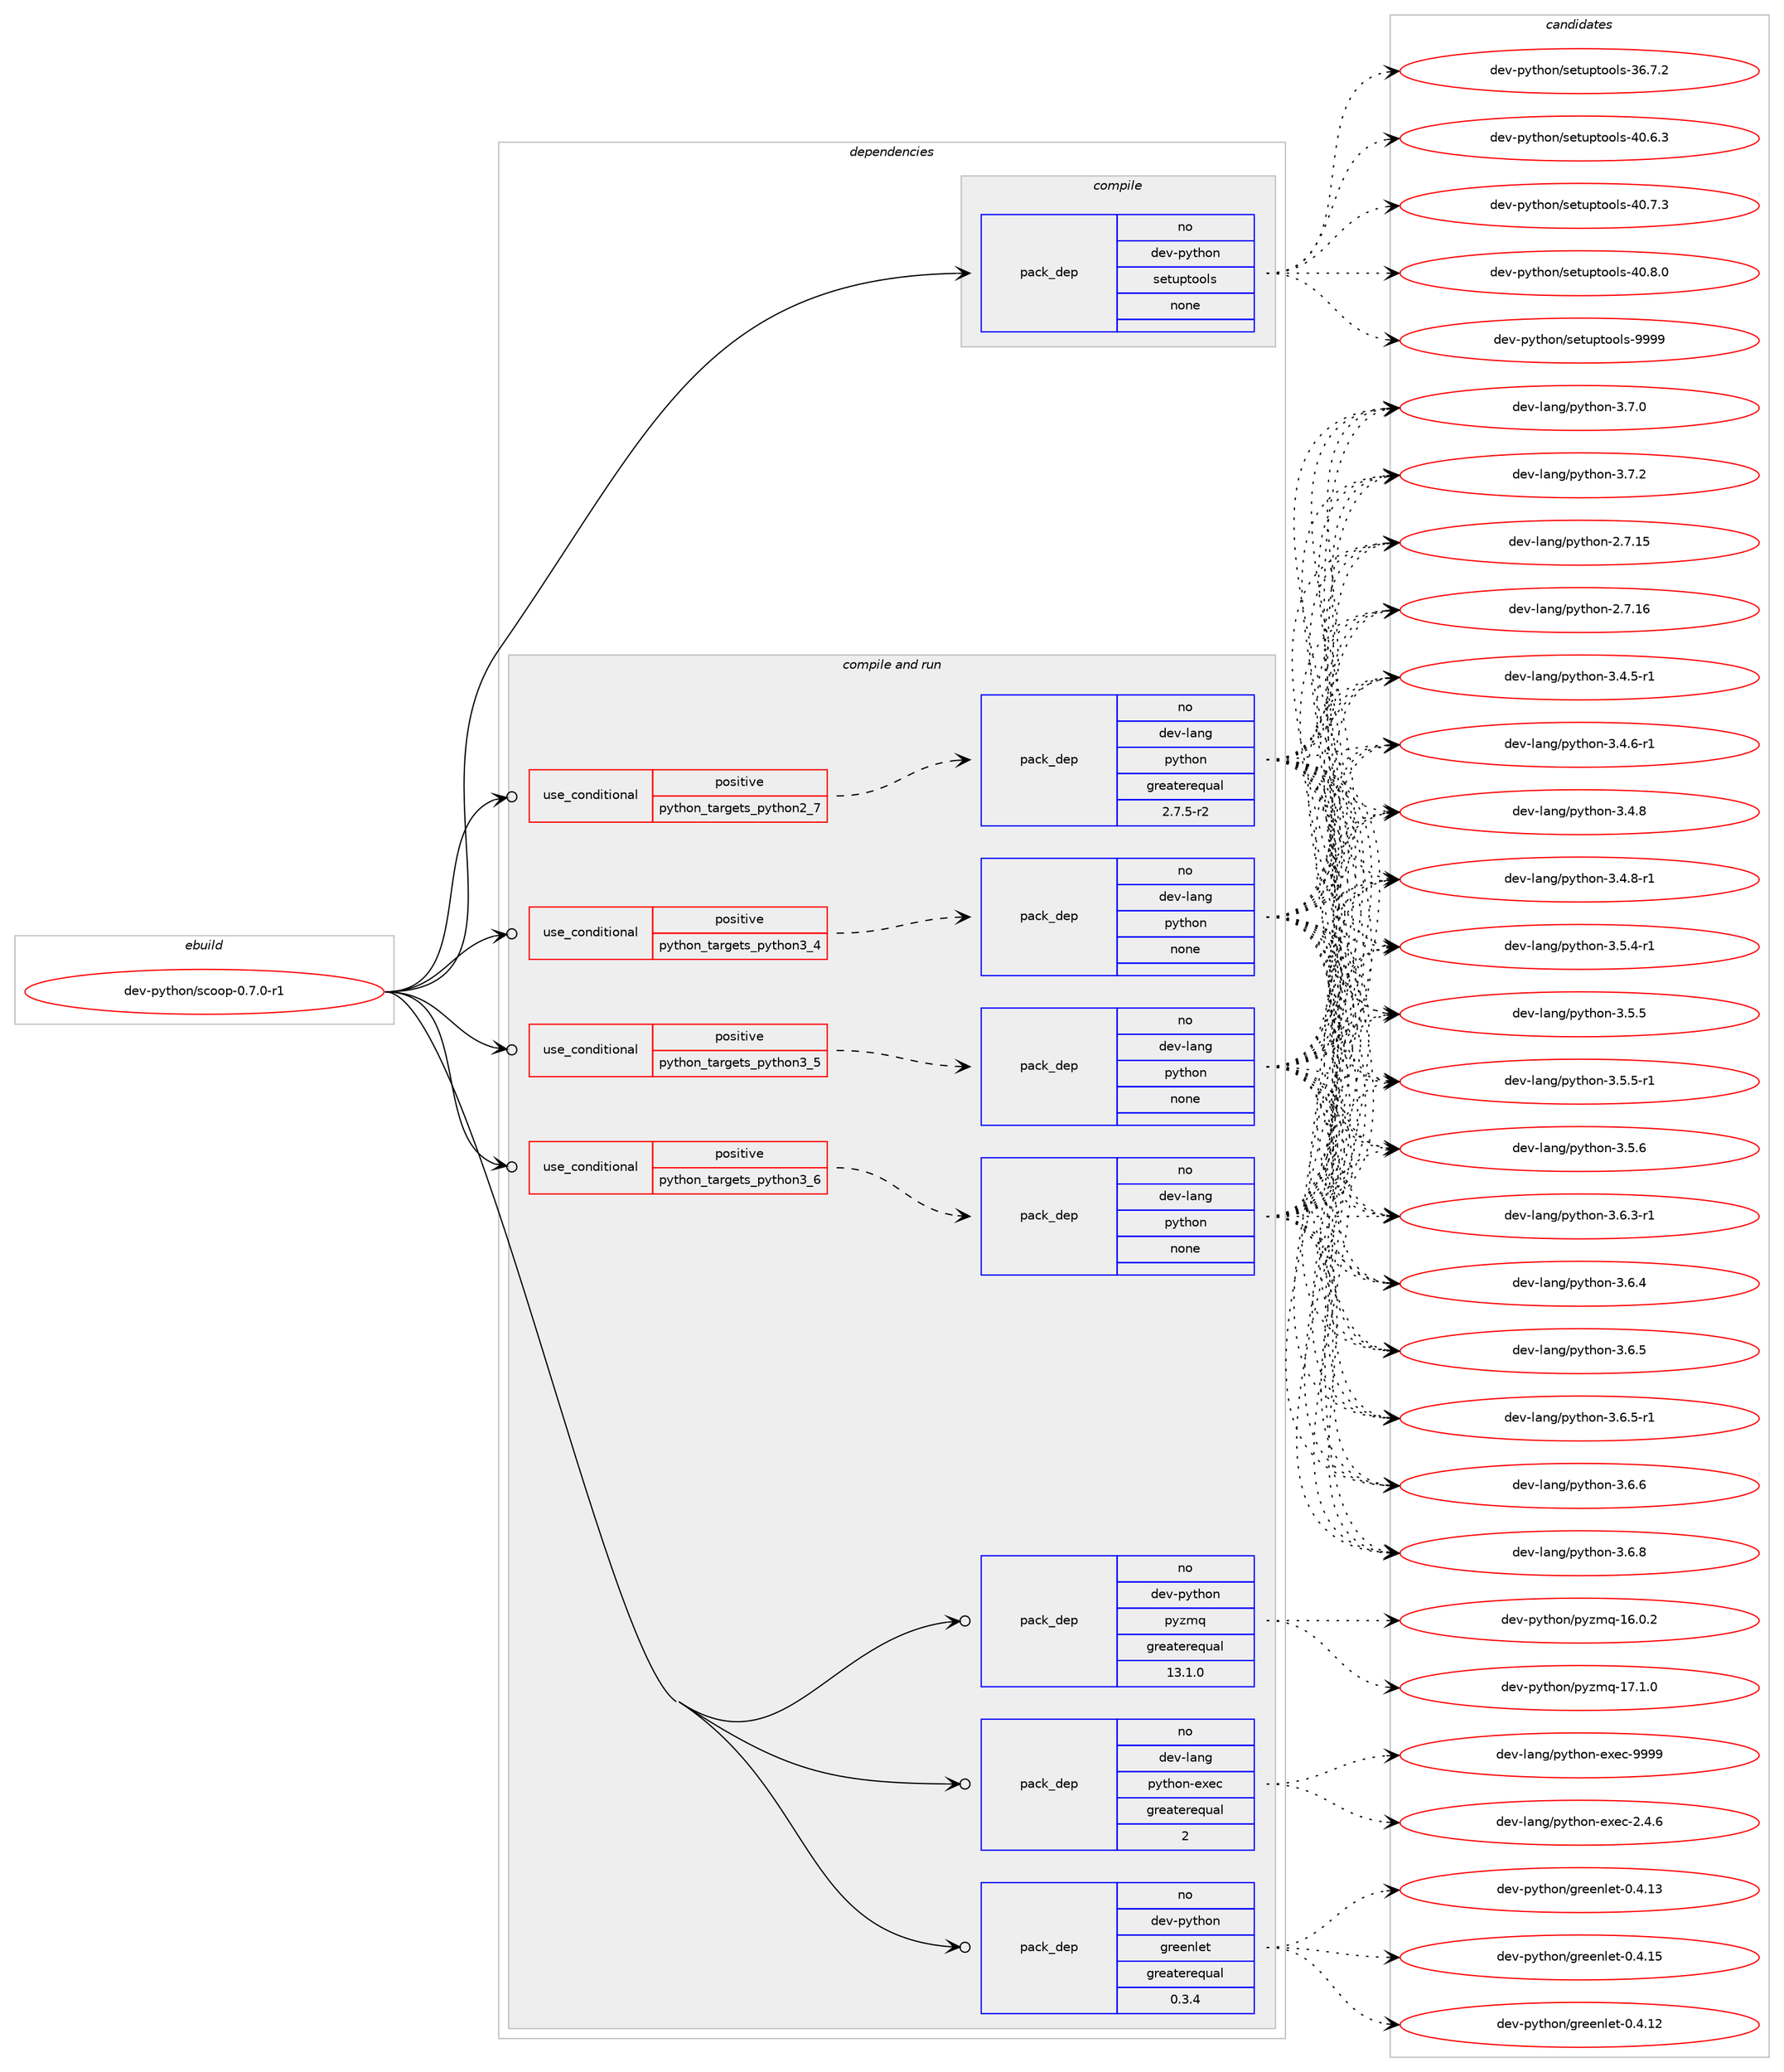 digraph prolog {

# *************
# Graph options
# *************

newrank=true;
concentrate=true;
compound=true;
graph [rankdir=LR,fontname=Helvetica,fontsize=10,ranksep=1.5];#, ranksep=2.5, nodesep=0.2];
edge  [arrowhead=vee];
node  [fontname=Helvetica,fontsize=10];

# **********
# The ebuild
# **********

subgraph cluster_leftcol {
color=gray;
rank=same;
label=<<i>ebuild</i>>;
id [label="dev-python/scoop-0.7.0-r1", color=red, width=4, href="../dev-python/scoop-0.7.0-r1.svg"];
}

# ****************
# The dependencies
# ****************

subgraph cluster_midcol {
color=gray;
label=<<i>dependencies</i>>;
subgraph cluster_compile {
fillcolor="#eeeeee";
style=filled;
label=<<i>compile</i>>;
subgraph pack1032690 {
dependency1440331 [label=<<TABLE BORDER="0" CELLBORDER="1" CELLSPACING="0" CELLPADDING="4" WIDTH="220"><TR><TD ROWSPAN="6" CELLPADDING="30">pack_dep</TD></TR><TR><TD WIDTH="110">no</TD></TR><TR><TD>dev-python</TD></TR><TR><TD>setuptools</TD></TR><TR><TD>none</TD></TR><TR><TD></TD></TR></TABLE>>, shape=none, color=blue];
}
id:e -> dependency1440331:w [weight=20,style="solid",arrowhead="vee"];
}
subgraph cluster_compileandrun {
fillcolor="#eeeeee";
style=filled;
label=<<i>compile and run</i>>;
subgraph cond384279 {
dependency1440332 [label=<<TABLE BORDER="0" CELLBORDER="1" CELLSPACING="0" CELLPADDING="4"><TR><TD ROWSPAN="3" CELLPADDING="10">use_conditional</TD></TR><TR><TD>positive</TD></TR><TR><TD>python_targets_python2_7</TD></TR></TABLE>>, shape=none, color=red];
subgraph pack1032691 {
dependency1440333 [label=<<TABLE BORDER="0" CELLBORDER="1" CELLSPACING="0" CELLPADDING="4" WIDTH="220"><TR><TD ROWSPAN="6" CELLPADDING="30">pack_dep</TD></TR><TR><TD WIDTH="110">no</TD></TR><TR><TD>dev-lang</TD></TR><TR><TD>python</TD></TR><TR><TD>greaterequal</TD></TR><TR><TD>2.7.5-r2</TD></TR></TABLE>>, shape=none, color=blue];
}
dependency1440332:e -> dependency1440333:w [weight=20,style="dashed",arrowhead="vee"];
}
id:e -> dependency1440332:w [weight=20,style="solid",arrowhead="odotvee"];
subgraph cond384280 {
dependency1440334 [label=<<TABLE BORDER="0" CELLBORDER="1" CELLSPACING="0" CELLPADDING="4"><TR><TD ROWSPAN="3" CELLPADDING="10">use_conditional</TD></TR><TR><TD>positive</TD></TR><TR><TD>python_targets_python3_4</TD></TR></TABLE>>, shape=none, color=red];
subgraph pack1032692 {
dependency1440335 [label=<<TABLE BORDER="0" CELLBORDER="1" CELLSPACING="0" CELLPADDING="4" WIDTH="220"><TR><TD ROWSPAN="6" CELLPADDING="30">pack_dep</TD></TR><TR><TD WIDTH="110">no</TD></TR><TR><TD>dev-lang</TD></TR><TR><TD>python</TD></TR><TR><TD>none</TD></TR><TR><TD></TD></TR></TABLE>>, shape=none, color=blue];
}
dependency1440334:e -> dependency1440335:w [weight=20,style="dashed",arrowhead="vee"];
}
id:e -> dependency1440334:w [weight=20,style="solid",arrowhead="odotvee"];
subgraph cond384281 {
dependency1440336 [label=<<TABLE BORDER="0" CELLBORDER="1" CELLSPACING="0" CELLPADDING="4"><TR><TD ROWSPAN="3" CELLPADDING="10">use_conditional</TD></TR><TR><TD>positive</TD></TR><TR><TD>python_targets_python3_5</TD></TR></TABLE>>, shape=none, color=red];
subgraph pack1032693 {
dependency1440337 [label=<<TABLE BORDER="0" CELLBORDER="1" CELLSPACING="0" CELLPADDING="4" WIDTH="220"><TR><TD ROWSPAN="6" CELLPADDING="30">pack_dep</TD></TR><TR><TD WIDTH="110">no</TD></TR><TR><TD>dev-lang</TD></TR><TR><TD>python</TD></TR><TR><TD>none</TD></TR><TR><TD></TD></TR></TABLE>>, shape=none, color=blue];
}
dependency1440336:e -> dependency1440337:w [weight=20,style="dashed",arrowhead="vee"];
}
id:e -> dependency1440336:w [weight=20,style="solid",arrowhead="odotvee"];
subgraph cond384282 {
dependency1440338 [label=<<TABLE BORDER="0" CELLBORDER="1" CELLSPACING="0" CELLPADDING="4"><TR><TD ROWSPAN="3" CELLPADDING="10">use_conditional</TD></TR><TR><TD>positive</TD></TR><TR><TD>python_targets_python3_6</TD></TR></TABLE>>, shape=none, color=red];
subgraph pack1032694 {
dependency1440339 [label=<<TABLE BORDER="0" CELLBORDER="1" CELLSPACING="0" CELLPADDING="4" WIDTH="220"><TR><TD ROWSPAN="6" CELLPADDING="30">pack_dep</TD></TR><TR><TD WIDTH="110">no</TD></TR><TR><TD>dev-lang</TD></TR><TR><TD>python</TD></TR><TR><TD>none</TD></TR><TR><TD></TD></TR></TABLE>>, shape=none, color=blue];
}
dependency1440338:e -> dependency1440339:w [weight=20,style="dashed",arrowhead="vee"];
}
id:e -> dependency1440338:w [weight=20,style="solid",arrowhead="odotvee"];
subgraph pack1032695 {
dependency1440340 [label=<<TABLE BORDER="0" CELLBORDER="1" CELLSPACING="0" CELLPADDING="4" WIDTH="220"><TR><TD ROWSPAN="6" CELLPADDING="30">pack_dep</TD></TR><TR><TD WIDTH="110">no</TD></TR><TR><TD>dev-lang</TD></TR><TR><TD>python-exec</TD></TR><TR><TD>greaterequal</TD></TR><TR><TD>2</TD></TR></TABLE>>, shape=none, color=blue];
}
id:e -> dependency1440340:w [weight=20,style="solid",arrowhead="odotvee"];
subgraph pack1032696 {
dependency1440341 [label=<<TABLE BORDER="0" CELLBORDER="1" CELLSPACING="0" CELLPADDING="4" WIDTH="220"><TR><TD ROWSPAN="6" CELLPADDING="30">pack_dep</TD></TR><TR><TD WIDTH="110">no</TD></TR><TR><TD>dev-python</TD></TR><TR><TD>greenlet</TD></TR><TR><TD>greaterequal</TD></TR><TR><TD>0.3.4</TD></TR></TABLE>>, shape=none, color=blue];
}
id:e -> dependency1440341:w [weight=20,style="solid",arrowhead="odotvee"];
subgraph pack1032697 {
dependency1440342 [label=<<TABLE BORDER="0" CELLBORDER="1" CELLSPACING="0" CELLPADDING="4" WIDTH="220"><TR><TD ROWSPAN="6" CELLPADDING="30">pack_dep</TD></TR><TR><TD WIDTH="110">no</TD></TR><TR><TD>dev-python</TD></TR><TR><TD>pyzmq</TD></TR><TR><TD>greaterequal</TD></TR><TR><TD>13.1.0</TD></TR></TABLE>>, shape=none, color=blue];
}
id:e -> dependency1440342:w [weight=20,style="solid",arrowhead="odotvee"];
}
subgraph cluster_run {
fillcolor="#eeeeee";
style=filled;
label=<<i>run</i>>;
}
}

# **************
# The candidates
# **************

subgraph cluster_choices {
rank=same;
color=gray;
label=<<i>candidates</i>>;

subgraph choice1032690 {
color=black;
nodesep=1;
choice100101118451121211161041111104711510111611711211611111110811545515446554650 [label="dev-python/setuptools-36.7.2", color=red, width=4,href="../dev-python/setuptools-36.7.2.svg"];
choice100101118451121211161041111104711510111611711211611111110811545524846544651 [label="dev-python/setuptools-40.6.3", color=red, width=4,href="../dev-python/setuptools-40.6.3.svg"];
choice100101118451121211161041111104711510111611711211611111110811545524846554651 [label="dev-python/setuptools-40.7.3", color=red, width=4,href="../dev-python/setuptools-40.7.3.svg"];
choice100101118451121211161041111104711510111611711211611111110811545524846564648 [label="dev-python/setuptools-40.8.0", color=red, width=4,href="../dev-python/setuptools-40.8.0.svg"];
choice10010111845112121116104111110471151011161171121161111111081154557575757 [label="dev-python/setuptools-9999", color=red, width=4,href="../dev-python/setuptools-9999.svg"];
dependency1440331:e -> choice100101118451121211161041111104711510111611711211611111110811545515446554650:w [style=dotted,weight="100"];
dependency1440331:e -> choice100101118451121211161041111104711510111611711211611111110811545524846544651:w [style=dotted,weight="100"];
dependency1440331:e -> choice100101118451121211161041111104711510111611711211611111110811545524846554651:w [style=dotted,weight="100"];
dependency1440331:e -> choice100101118451121211161041111104711510111611711211611111110811545524846564648:w [style=dotted,weight="100"];
dependency1440331:e -> choice10010111845112121116104111110471151011161171121161111111081154557575757:w [style=dotted,weight="100"];
}
subgraph choice1032691 {
color=black;
nodesep=1;
choice10010111845108971101034711212111610411111045504655464953 [label="dev-lang/python-2.7.15", color=red, width=4,href="../dev-lang/python-2.7.15.svg"];
choice10010111845108971101034711212111610411111045504655464954 [label="dev-lang/python-2.7.16", color=red, width=4,href="../dev-lang/python-2.7.16.svg"];
choice1001011184510897110103471121211161041111104551465246534511449 [label="dev-lang/python-3.4.5-r1", color=red, width=4,href="../dev-lang/python-3.4.5-r1.svg"];
choice1001011184510897110103471121211161041111104551465246544511449 [label="dev-lang/python-3.4.6-r1", color=red, width=4,href="../dev-lang/python-3.4.6-r1.svg"];
choice100101118451089711010347112121116104111110455146524656 [label="dev-lang/python-3.4.8", color=red, width=4,href="../dev-lang/python-3.4.8.svg"];
choice1001011184510897110103471121211161041111104551465246564511449 [label="dev-lang/python-3.4.8-r1", color=red, width=4,href="../dev-lang/python-3.4.8-r1.svg"];
choice1001011184510897110103471121211161041111104551465346524511449 [label="dev-lang/python-3.5.4-r1", color=red, width=4,href="../dev-lang/python-3.5.4-r1.svg"];
choice100101118451089711010347112121116104111110455146534653 [label="dev-lang/python-3.5.5", color=red, width=4,href="../dev-lang/python-3.5.5.svg"];
choice1001011184510897110103471121211161041111104551465346534511449 [label="dev-lang/python-3.5.5-r1", color=red, width=4,href="../dev-lang/python-3.5.5-r1.svg"];
choice100101118451089711010347112121116104111110455146534654 [label="dev-lang/python-3.5.6", color=red, width=4,href="../dev-lang/python-3.5.6.svg"];
choice1001011184510897110103471121211161041111104551465446514511449 [label="dev-lang/python-3.6.3-r1", color=red, width=4,href="../dev-lang/python-3.6.3-r1.svg"];
choice100101118451089711010347112121116104111110455146544652 [label="dev-lang/python-3.6.4", color=red, width=4,href="../dev-lang/python-3.6.4.svg"];
choice100101118451089711010347112121116104111110455146544653 [label="dev-lang/python-3.6.5", color=red, width=4,href="../dev-lang/python-3.6.5.svg"];
choice1001011184510897110103471121211161041111104551465446534511449 [label="dev-lang/python-3.6.5-r1", color=red, width=4,href="../dev-lang/python-3.6.5-r1.svg"];
choice100101118451089711010347112121116104111110455146544654 [label="dev-lang/python-3.6.6", color=red, width=4,href="../dev-lang/python-3.6.6.svg"];
choice100101118451089711010347112121116104111110455146544656 [label="dev-lang/python-3.6.8", color=red, width=4,href="../dev-lang/python-3.6.8.svg"];
choice100101118451089711010347112121116104111110455146554648 [label="dev-lang/python-3.7.0", color=red, width=4,href="../dev-lang/python-3.7.0.svg"];
choice100101118451089711010347112121116104111110455146554650 [label="dev-lang/python-3.7.2", color=red, width=4,href="../dev-lang/python-3.7.2.svg"];
dependency1440333:e -> choice10010111845108971101034711212111610411111045504655464953:w [style=dotted,weight="100"];
dependency1440333:e -> choice10010111845108971101034711212111610411111045504655464954:w [style=dotted,weight="100"];
dependency1440333:e -> choice1001011184510897110103471121211161041111104551465246534511449:w [style=dotted,weight="100"];
dependency1440333:e -> choice1001011184510897110103471121211161041111104551465246544511449:w [style=dotted,weight="100"];
dependency1440333:e -> choice100101118451089711010347112121116104111110455146524656:w [style=dotted,weight="100"];
dependency1440333:e -> choice1001011184510897110103471121211161041111104551465246564511449:w [style=dotted,weight="100"];
dependency1440333:e -> choice1001011184510897110103471121211161041111104551465346524511449:w [style=dotted,weight="100"];
dependency1440333:e -> choice100101118451089711010347112121116104111110455146534653:w [style=dotted,weight="100"];
dependency1440333:e -> choice1001011184510897110103471121211161041111104551465346534511449:w [style=dotted,weight="100"];
dependency1440333:e -> choice100101118451089711010347112121116104111110455146534654:w [style=dotted,weight="100"];
dependency1440333:e -> choice1001011184510897110103471121211161041111104551465446514511449:w [style=dotted,weight="100"];
dependency1440333:e -> choice100101118451089711010347112121116104111110455146544652:w [style=dotted,weight="100"];
dependency1440333:e -> choice100101118451089711010347112121116104111110455146544653:w [style=dotted,weight="100"];
dependency1440333:e -> choice1001011184510897110103471121211161041111104551465446534511449:w [style=dotted,weight="100"];
dependency1440333:e -> choice100101118451089711010347112121116104111110455146544654:w [style=dotted,weight="100"];
dependency1440333:e -> choice100101118451089711010347112121116104111110455146544656:w [style=dotted,weight="100"];
dependency1440333:e -> choice100101118451089711010347112121116104111110455146554648:w [style=dotted,weight="100"];
dependency1440333:e -> choice100101118451089711010347112121116104111110455146554650:w [style=dotted,weight="100"];
}
subgraph choice1032692 {
color=black;
nodesep=1;
choice10010111845108971101034711212111610411111045504655464953 [label="dev-lang/python-2.7.15", color=red, width=4,href="../dev-lang/python-2.7.15.svg"];
choice10010111845108971101034711212111610411111045504655464954 [label="dev-lang/python-2.7.16", color=red, width=4,href="../dev-lang/python-2.7.16.svg"];
choice1001011184510897110103471121211161041111104551465246534511449 [label="dev-lang/python-3.4.5-r1", color=red, width=4,href="../dev-lang/python-3.4.5-r1.svg"];
choice1001011184510897110103471121211161041111104551465246544511449 [label="dev-lang/python-3.4.6-r1", color=red, width=4,href="../dev-lang/python-3.4.6-r1.svg"];
choice100101118451089711010347112121116104111110455146524656 [label="dev-lang/python-3.4.8", color=red, width=4,href="../dev-lang/python-3.4.8.svg"];
choice1001011184510897110103471121211161041111104551465246564511449 [label="dev-lang/python-3.4.8-r1", color=red, width=4,href="../dev-lang/python-3.4.8-r1.svg"];
choice1001011184510897110103471121211161041111104551465346524511449 [label="dev-lang/python-3.5.4-r1", color=red, width=4,href="../dev-lang/python-3.5.4-r1.svg"];
choice100101118451089711010347112121116104111110455146534653 [label="dev-lang/python-3.5.5", color=red, width=4,href="../dev-lang/python-3.5.5.svg"];
choice1001011184510897110103471121211161041111104551465346534511449 [label="dev-lang/python-3.5.5-r1", color=red, width=4,href="../dev-lang/python-3.5.5-r1.svg"];
choice100101118451089711010347112121116104111110455146534654 [label="dev-lang/python-3.5.6", color=red, width=4,href="../dev-lang/python-3.5.6.svg"];
choice1001011184510897110103471121211161041111104551465446514511449 [label="dev-lang/python-3.6.3-r1", color=red, width=4,href="../dev-lang/python-3.6.3-r1.svg"];
choice100101118451089711010347112121116104111110455146544652 [label="dev-lang/python-3.6.4", color=red, width=4,href="../dev-lang/python-3.6.4.svg"];
choice100101118451089711010347112121116104111110455146544653 [label="dev-lang/python-3.6.5", color=red, width=4,href="../dev-lang/python-3.6.5.svg"];
choice1001011184510897110103471121211161041111104551465446534511449 [label="dev-lang/python-3.6.5-r1", color=red, width=4,href="../dev-lang/python-3.6.5-r1.svg"];
choice100101118451089711010347112121116104111110455146544654 [label="dev-lang/python-3.6.6", color=red, width=4,href="../dev-lang/python-3.6.6.svg"];
choice100101118451089711010347112121116104111110455146544656 [label="dev-lang/python-3.6.8", color=red, width=4,href="../dev-lang/python-3.6.8.svg"];
choice100101118451089711010347112121116104111110455146554648 [label="dev-lang/python-3.7.0", color=red, width=4,href="../dev-lang/python-3.7.0.svg"];
choice100101118451089711010347112121116104111110455146554650 [label="dev-lang/python-3.7.2", color=red, width=4,href="../dev-lang/python-3.7.2.svg"];
dependency1440335:e -> choice10010111845108971101034711212111610411111045504655464953:w [style=dotted,weight="100"];
dependency1440335:e -> choice10010111845108971101034711212111610411111045504655464954:w [style=dotted,weight="100"];
dependency1440335:e -> choice1001011184510897110103471121211161041111104551465246534511449:w [style=dotted,weight="100"];
dependency1440335:e -> choice1001011184510897110103471121211161041111104551465246544511449:w [style=dotted,weight="100"];
dependency1440335:e -> choice100101118451089711010347112121116104111110455146524656:w [style=dotted,weight="100"];
dependency1440335:e -> choice1001011184510897110103471121211161041111104551465246564511449:w [style=dotted,weight="100"];
dependency1440335:e -> choice1001011184510897110103471121211161041111104551465346524511449:w [style=dotted,weight="100"];
dependency1440335:e -> choice100101118451089711010347112121116104111110455146534653:w [style=dotted,weight="100"];
dependency1440335:e -> choice1001011184510897110103471121211161041111104551465346534511449:w [style=dotted,weight="100"];
dependency1440335:e -> choice100101118451089711010347112121116104111110455146534654:w [style=dotted,weight="100"];
dependency1440335:e -> choice1001011184510897110103471121211161041111104551465446514511449:w [style=dotted,weight="100"];
dependency1440335:e -> choice100101118451089711010347112121116104111110455146544652:w [style=dotted,weight="100"];
dependency1440335:e -> choice100101118451089711010347112121116104111110455146544653:w [style=dotted,weight="100"];
dependency1440335:e -> choice1001011184510897110103471121211161041111104551465446534511449:w [style=dotted,weight="100"];
dependency1440335:e -> choice100101118451089711010347112121116104111110455146544654:w [style=dotted,weight="100"];
dependency1440335:e -> choice100101118451089711010347112121116104111110455146544656:w [style=dotted,weight="100"];
dependency1440335:e -> choice100101118451089711010347112121116104111110455146554648:w [style=dotted,weight="100"];
dependency1440335:e -> choice100101118451089711010347112121116104111110455146554650:w [style=dotted,weight="100"];
}
subgraph choice1032693 {
color=black;
nodesep=1;
choice10010111845108971101034711212111610411111045504655464953 [label="dev-lang/python-2.7.15", color=red, width=4,href="../dev-lang/python-2.7.15.svg"];
choice10010111845108971101034711212111610411111045504655464954 [label="dev-lang/python-2.7.16", color=red, width=4,href="../dev-lang/python-2.7.16.svg"];
choice1001011184510897110103471121211161041111104551465246534511449 [label="dev-lang/python-3.4.5-r1", color=red, width=4,href="../dev-lang/python-3.4.5-r1.svg"];
choice1001011184510897110103471121211161041111104551465246544511449 [label="dev-lang/python-3.4.6-r1", color=red, width=4,href="../dev-lang/python-3.4.6-r1.svg"];
choice100101118451089711010347112121116104111110455146524656 [label="dev-lang/python-3.4.8", color=red, width=4,href="../dev-lang/python-3.4.8.svg"];
choice1001011184510897110103471121211161041111104551465246564511449 [label="dev-lang/python-3.4.8-r1", color=red, width=4,href="../dev-lang/python-3.4.8-r1.svg"];
choice1001011184510897110103471121211161041111104551465346524511449 [label="dev-lang/python-3.5.4-r1", color=red, width=4,href="../dev-lang/python-3.5.4-r1.svg"];
choice100101118451089711010347112121116104111110455146534653 [label="dev-lang/python-3.5.5", color=red, width=4,href="../dev-lang/python-3.5.5.svg"];
choice1001011184510897110103471121211161041111104551465346534511449 [label="dev-lang/python-3.5.5-r1", color=red, width=4,href="../dev-lang/python-3.5.5-r1.svg"];
choice100101118451089711010347112121116104111110455146534654 [label="dev-lang/python-3.5.6", color=red, width=4,href="../dev-lang/python-3.5.6.svg"];
choice1001011184510897110103471121211161041111104551465446514511449 [label="dev-lang/python-3.6.3-r1", color=red, width=4,href="../dev-lang/python-3.6.3-r1.svg"];
choice100101118451089711010347112121116104111110455146544652 [label="dev-lang/python-3.6.4", color=red, width=4,href="../dev-lang/python-3.6.4.svg"];
choice100101118451089711010347112121116104111110455146544653 [label="dev-lang/python-3.6.5", color=red, width=4,href="../dev-lang/python-3.6.5.svg"];
choice1001011184510897110103471121211161041111104551465446534511449 [label="dev-lang/python-3.6.5-r1", color=red, width=4,href="../dev-lang/python-3.6.5-r1.svg"];
choice100101118451089711010347112121116104111110455146544654 [label="dev-lang/python-3.6.6", color=red, width=4,href="../dev-lang/python-3.6.6.svg"];
choice100101118451089711010347112121116104111110455146544656 [label="dev-lang/python-3.6.8", color=red, width=4,href="../dev-lang/python-3.6.8.svg"];
choice100101118451089711010347112121116104111110455146554648 [label="dev-lang/python-3.7.0", color=red, width=4,href="../dev-lang/python-3.7.0.svg"];
choice100101118451089711010347112121116104111110455146554650 [label="dev-lang/python-3.7.2", color=red, width=4,href="../dev-lang/python-3.7.2.svg"];
dependency1440337:e -> choice10010111845108971101034711212111610411111045504655464953:w [style=dotted,weight="100"];
dependency1440337:e -> choice10010111845108971101034711212111610411111045504655464954:w [style=dotted,weight="100"];
dependency1440337:e -> choice1001011184510897110103471121211161041111104551465246534511449:w [style=dotted,weight="100"];
dependency1440337:e -> choice1001011184510897110103471121211161041111104551465246544511449:w [style=dotted,weight="100"];
dependency1440337:e -> choice100101118451089711010347112121116104111110455146524656:w [style=dotted,weight="100"];
dependency1440337:e -> choice1001011184510897110103471121211161041111104551465246564511449:w [style=dotted,weight="100"];
dependency1440337:e -> choice1001011184510897110103471121211161041111104551465346524511449:w [style=dotted,weight="100"];
dependency1440337:e -> choice100101118451089711010347112121116104111110455146534653:w [style=dotted,weight="100"];
dependency1440337:e -> choice1001011184510897110103471121211161041111104551465346534511449:w [style=dotted,weight="100"];
dependency1440337:e -> choice100101118451089711010347112121116104111110455146534654:w [style=dotted,weight="100"];
dependency1440337:e -> choice1001011184510897110103471121211161041111104551465446514511449:w [style=dotted,weight="100"];
dependency1440337:e -> choice100101118451089711010347112121116104111110455146544652:w [style=dotted,weight="100"];
dependency1440337:e -> choice100101118451089711010347112121116104111110455146544653:w [style=dotted,weight="100"];
dependency1440337:e -> choice1001011184510897110103471121211161041111104551465446534511449:w [style=dotted,weight="100"];
dependency1440337:e -> choice100101118451089711010347112121116104111110455146544654:w [style=dotted,weight="100"];
dependency1440337:e -> choice100101118451089711010347112121116104111110455146544656:w [style=dotted,weight="100"];
dependency1440337:e -> choice100101118451089711010347112121116104111110455146554648:w [style=dotted,weight="100"];
dependency1440337:e -> choice100101118451089711010347112121116104111110455146554650:w [style=dotted,weight="100"];
}
subgraph choice1032694 {
color=black;
nodesep=1;
choice10010111845108971101034711212111610411111045504655464953 [label="dev-lang/python-2.7.15", color=red, width=4,href="../dev-lang/python-2.7.15.svg"];
choice10010111845108971101034711212111610411111045504655464954 [label="dev-lang/python-2.7.16", color=red, width=4,href="../dev-lang/python-2.7.16.svg"];
choice1001011184510897110103471121211161041111104551465246534511449 [label="dev-lang/python-3.4.5-r1", color=red, width=4,href="../dev-lang/python-3.4.5-r1.svg"];
choice1001011184510897110103471121211161041111104551465246544511449 [label="dev-lang/python-3.4.6-r1", color=red, width=4,href="../dev-lang/python-3.4.6-r1.svg"];
choice100101118451089711010347112121116104111110455146524656 [label="dev-lang/python-3.4.8", color=red, width=4,href="../dev-lang/python-3.4.8.svg"];
choice1001011184510897110103471121211161041111104551465246564511449 [label="dev-lang/python-3.4.8-r1", color=red, width=4,href="../dev-lang/python-3.4.8-r1.svg"];
choice1001011184510897110103471121211161041111104551465346524511449 [label="dev-lang/python-3.5.4-r1", color=red, width=4,href="../dev-lang/python-3.5.4-r1.svg"];
choice100101118451089711010347112121116104111110455146534653 [label="dev-lang/python-3.5.5", color=red, width=4,href="../dev-lang/python-3.5.5.svg"];
choice1001011184510897110103471121211161041111104551465346534511449 [label="dev-lang/python-3.5.5-r1", color=red, width=4,href="../dev-lang/python-3.5.5-r1.svg"];
choice100101118451089711010347112121116104111110455146534654 [label="dev-lang/python-3.5.6", color=red, width=4,href="../dev-lang/python-3.5.6.svg"];
choice1001011184510897110103471121211161041111104551465446514511449 [label="dev-lang/python-3.6.3-r1", color=red, width=4,href="../dev-lang/python-3.6.3-r1.svg"];
choice100101118451089711010347112121116104111110455146544652 [label="dev-lang/python-3.6.4", color=red, width=4,href="../dev-lang/python-3.6.4.svg"];
choice100101118451089711010347112121116104111110455146544653 [label="dev-lang/python-3.6.5", color=red, width=4,href="../dev-lang/python-3.6.5.svg"];
choice1001011184510897110103471121211161041111104551465446534511449 [label="dev-lang/python-3.6.5-r1", color=red, width=4,href="../dev-lang/python-3.6.5-r1.svg"];
choice100101118451089711010347112121116104111110455146544654 [label="dev-lang/python-3.6.6", color=red, width=4,href="../dev-lang/python-3.6.6.svg"];
choice100101118451089711010347112121116104111110455146544656 [label="dev-lang/python-3.6.8", color=red, width=4,href="../dev-lang/python-3.6.8.svg"];
choice100101118451089711010347112121116104111110455146554648 [label="dev-lang/python-3.7.0", color=red, width=4,href="../dev-lang/python-3.7.0.svg"];
choice100101118451089711010347112121116104111110455146554650 [label="dev-lang/python-3.7.2", color=red, width=4,href="../dev-lang/python-3.7.2.svg"];
dependency1440339:e -> choice10010111845108971101034711212111610411111045504655464953:w [style=dotted,weight="100"];
dependency1440339:e -> choice10010111845108971101034711212111610411111045504655464954:w [style=dotted,weight="100"];
dependency1440339:e -> choice1001011184510897110103471121211161041111104551465246534511449:w [style=dotted,weight="100"];
dependency1440339:e -> choice1001011184510897110103471121211161041111104551465246544511449:w [style=dotted,weight="100"];
dependency1440339:e -> choice100101118451089711010347112121116104111110455146524656:w [style=dotted,weight="100"];
dependency1440339:e -> choice1001011184510897110103471121211161041111104551465246564511449:w [style=dotted,weight="100"];
dependency1440339:e -> choice1001011184510897110103471121211161041111104551465346524511449:w [style=dotted,weight="100"];
dependency1440339:e -> choice100101118451089711010347112121116104111110455146534653:w [style=dotted,weight="100"];
dependency1440339:e -> choice1001011184510897110103471121211161041111104551465346534511449:w [style=dotted,weight="100"];
dependency1440339:e -> choice100101118451089711010347112121116104111110455146534654:w [style=dotted,weight="100"];
dependency1440339:e -> choice1001011184510897110103471121211161041111104551465446514511449:w [style=dotted,weight="100"];
dependency1440339:e -> choice100101118451089711010347112121116104111110455146544652:w [style=dotted,weight="100"];
dependency1440339:e -> choice100101118451089711010347112121116104111110455146544653:w [style=dotted,weight="100"];
dependency1440339:e -> choice1001011184510897110103471121211161041111104551465446534511449:w [style=dotted,weight="100"];
dependency1440339:e -> choice100101118451089711010347112121116104111110455146544654:w [style=dotted,weight="100"];
dependency1440339:e -> choice100101118451089711010347112121116104111110455146544656:w [style=dotted,weight="100"];
dependency1440339:e -> choice100101118451089711010347112121116104111110455146554648:w [style=dotted,weight="100"];
dependency1440339:e -> choice100101118451089711010347112121116104111110455146554650:w [style=dotted,weight="100"];
}
subgraph choice1032695 {
color=black;
nodesep=1;
choice1001011184510897110103471121211161041111104510112010199455046524654 [label="dev-lang/python-exec-2.4.6", color=red, width=4,href="../dev-lang/python-exec-2.4.6.svg"];
choice10010111845108971101034711212111610411111045101120101994557575757 [label="dev-lang/python-exec-9999", color=red, width=4,href="../dev-lang/python-exec-9999.svg"];
dependency1440340:e -> choice1001011184510897110103471121211161041111104510112010199455046524654:w [style=dotted,weight="100"];
dependency1440340:e -> choice10010111845108971101034711212111610411111045101120101994557575757:w [style=dotted,weight="100"];
}
subgraph choice1032696 {
color=black;
nodesep=1;
choice100101118451121211161041111104710311410110111010810111645484652464950 [label="dev-python/greenlet-0.4.12", color=red, width=4,href="../dev-python/greenlet-0.4.12.svg"];
choice100101118451121211161041111104710311410110111010810111645484652464951 [label="dev-python/greenlet-0.4.13", color=red, width=4,href="../dev-python/greenlet-0.4.13.svg"];
choice100101118451121211161041111104710311410110111010810111645484652464953 [label="dev-python/greenlet-0.4.15", color=red, width=4,href="../dev-python/greenlet-0.4.15.svg"];
dependency1440341:e -> choice100101118451121211161041111104710311410110111010810111645484652464950:w [style=dotted,weight="100"];
dependency1440341:e -> choice100101118451121211161041111104710311410110111010810111645484652464951:w [style=dotted,weight="100"];
dependency1440341:e -> choice100101118451121211161041111104710311410110111010810111645484652464953:w [style=dotted,weight="100"];
}
subgraph choice1032697 {
color=black;
nodesep=1;
choice100101118451121211161041111104711212112210911345495446484650 [label="dev-python/pyzmq-16.0.2", color=red, width=4,href="../dev-python/pyzmq-16.0.2.svg"];
choice100101118451121211161041111104711212112210911345495546494648 [label="dev-python/pyzmq-17.1.0", color=red, width=4,href="../dev-python/pyzmq-17.1.0.svg"];
dependency1440342:e -> choice100101118451121211161041111104711212112210911345495446484650:w [style=dotted,weight="100"];
dependency1440342:e -> choice100101118451121211161041111104711212112210911345495546494648:w [style=dotted,weight="100"];
}
}

}
